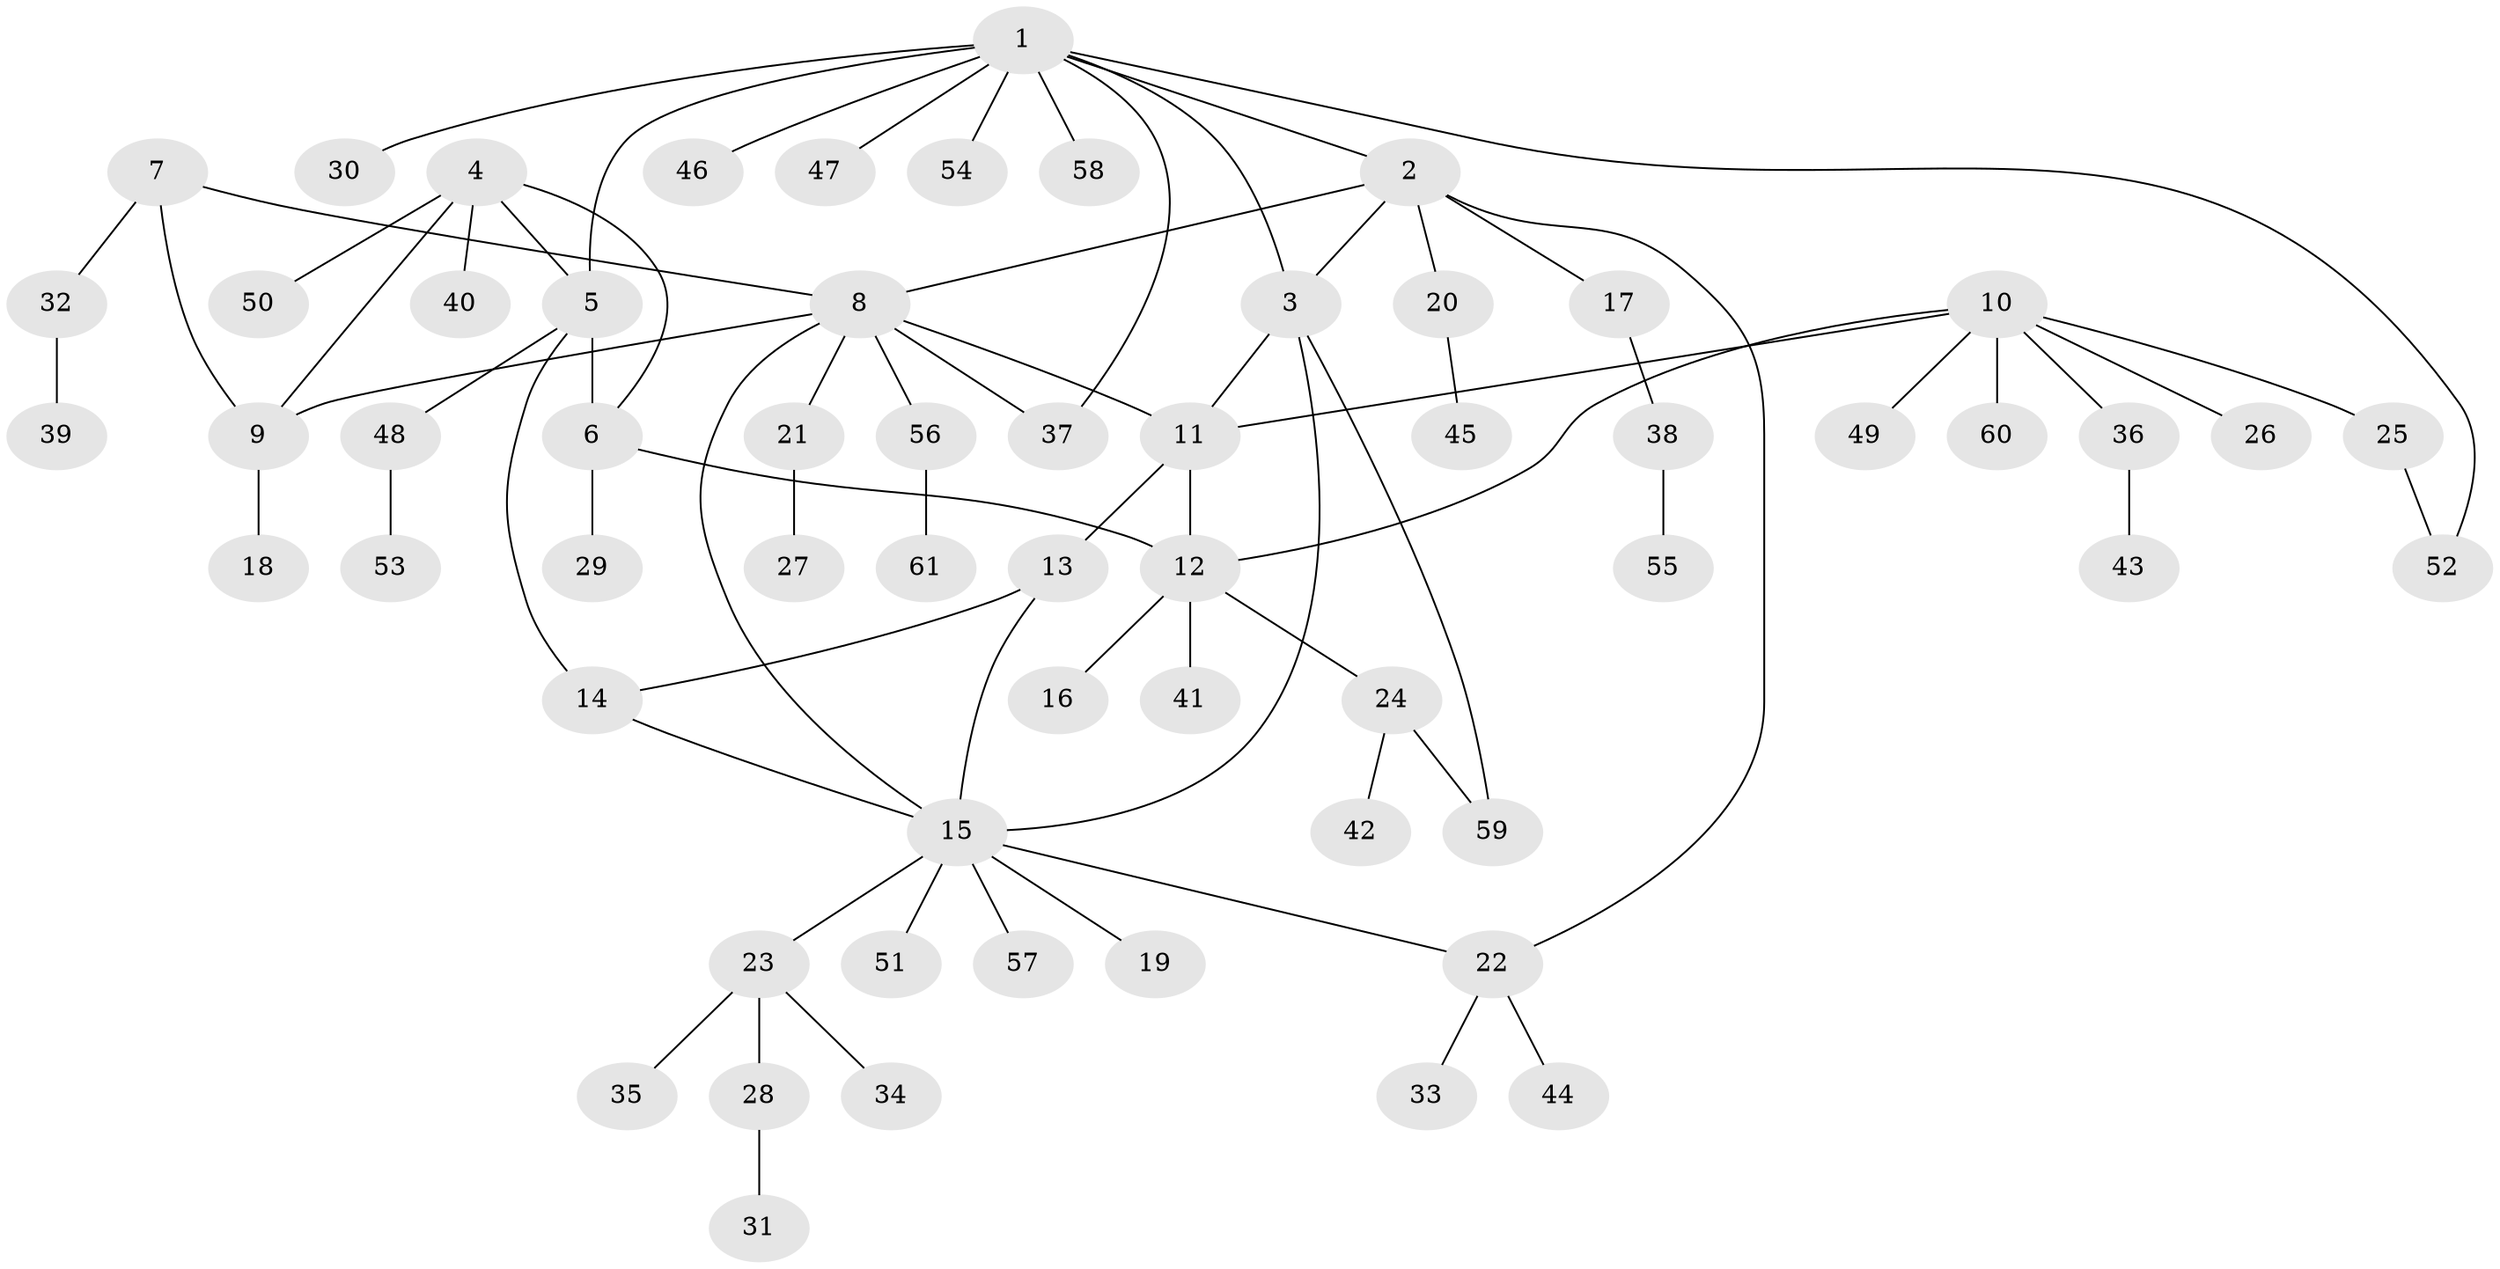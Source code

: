 // coarse degree distribution, {9: 0.023255813953488372, 6: 0.046511627906976744, 5: 0.09302325581395349, 3: 0.18604651162790697, 8: 0.046511627906976744, 1: 0.4418604651162791, 2: 0.16279069767441862}
// Generated by graph-tools (version 1.1) at 2025/52/03/04/25 22:52:21]
// undirected, 61 vertices, 75 edges
graph export_dot {
  node [color=gray90,style=filled];
  1;
  2;
  3;
  4;
  5;
  6;
  7;
  8;
  9;
  10;
  11;
  12;
  13;
  14;
  15;
  16;
  17;
  18;
  19;
  20;
  21;
  22;
  23;
  24;
  25;
  26;
  27;
  28;
  29;
  30;
  31;
  32;
  33;
  34;
  35;
  36;
  37;
  38;
  39;
  40;
  41;
  42;
  43;
  44;
  45;
  46;
  47;
  48;
  49;
  50;
  51;
  52;
  53;
  54;
  55;
  56;
  57;
  58;
  59;
  60;
  61;
  1 -- 2;
  1 -- 3;
  1 -- 5;
  1 -- 30;
  1 -- 37;
  1 -- 46;
  1 -- 47;
  1 -- 52;
  1 -- 54;
  1 -- 58;
  2 -- 3;
  2 -- 8;
  2 -- 17;
  2 -- 20;
  2 -- 22;
  3 -- 11;
  3 -- 15;
  3 -- 59;
  4 -- 5;
  4 -- 6;
  4 -- 9;
  4 -- 40;
  4 -- 50;
  5 -- 6;
  5 -- 14;
  5 -- 48;
  6 -- 12;
  6 -- 29;
  7 -- 8;
  7 -- 9;
  7 -- 32;
  8 -- 9;
  8 -- 11;
  8 -- 15;
  8 -- 21;
  8 -- 37;
  8 -- 56;
  9 -- 18;
  10 -- 11;
  10 -- 12;
  10 -- 25;
  10 -- 26;
  10 -- 36;
  10 -- 49;
  10 -- 60;
  11 -- 12;
  11 -- 13;
  12 -- 16;
  12 -- 24;
  12 -- 41;
  13 -- 14;
  13 -- 15;
  14 -- 15;
  15 -- 19;
  15 -- 22;
  15 -- 23;
  15 -- 51;
  15 -- 57;
  17 -- 38;
  20 -- 45;
  21 -- 27;
  22 -- 33;
  22 -- 44;
  23 -- 28;
  23 -- 34;
  23 -- 35;
  24 -- 42;
  24 -- 59;
  25 -- 52;
  28 -- 31;
  32 -- 39;
  36 -- 43;
  38 -- 55;
  48 -- 53;
  56 -- 61;
}
